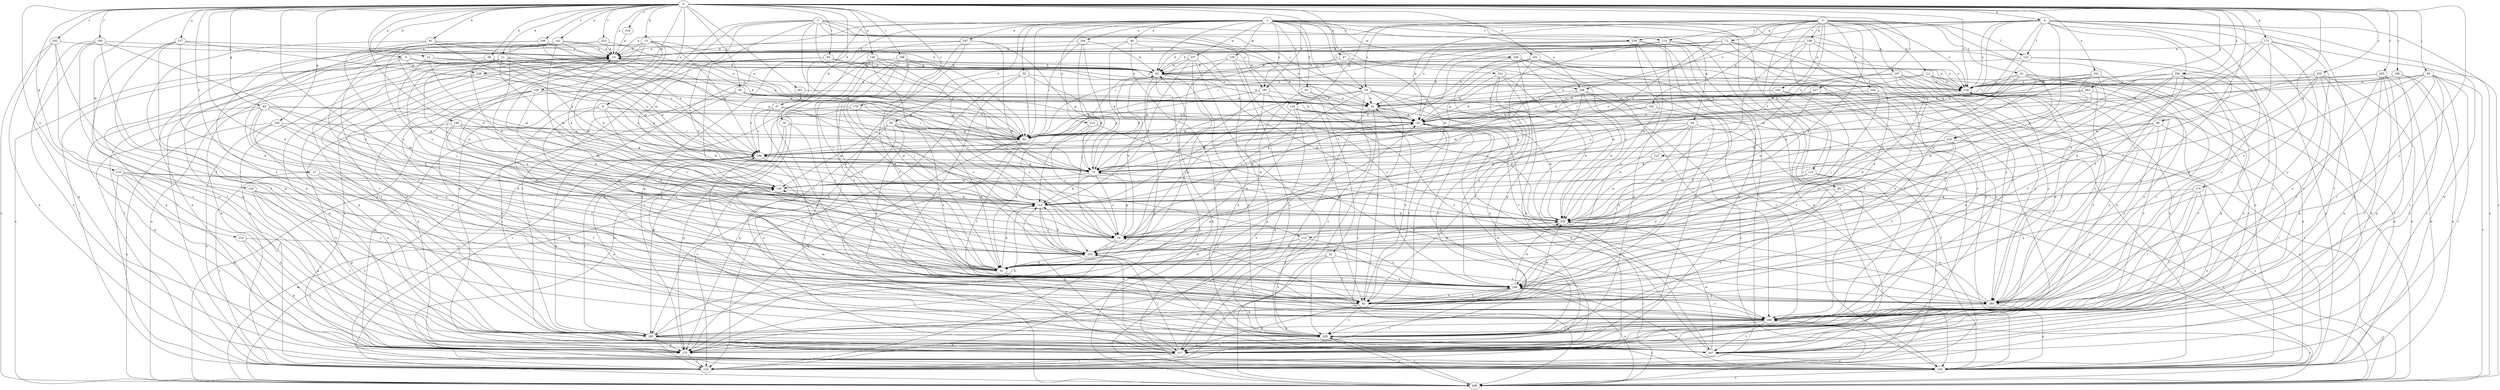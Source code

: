 strict digraph  {
0;
1;
2;
3;
4;
5;
9;
10;
11;
12;
13;
16;
20;
27;
29;
30;
37;
39;
40;
41;
47;
48;
50;
51;
52;
54;
55;
60;
61;
62;
63;
64;
71;
72;
81;
82;
83;
86;
92;
93;
103;
104;
107;
109;
110;
111;
112;
113;
114;
123;
124;
126;
129;
133;
135;
137;
140;
141;
145;
148;
154;
160;
162;
163;
165;
170;
171;
174;
175;
179;
183;
185;
186;
195;
196;
198;
202;
205;
206;
207;
210;
212;
214;
215;
216;
217;
218;
223;
227;
228;
229;
230;
236;
237;
238;
239;
241;
244;
247;
248;
249;
251;
255;
256;
260;
263;
267;
269;
0 -> 4  [label=a];
0 -> 5  [label=a];
0 -> 9  [label=a];
0 -> 10  [label=a];
0 -> 11  [label=b];
0 -> 12  [label=b];
0 -> 13  [label=b];
0 -> 27  [label=c];
0 -> 37  [label=d];
0 -> 39  [label=d];
0 -> 40  [label=d];
0 -> 41  [label=d];
0 -> 47  [label=e];
0 -> 63  [label=g];
0 -> 81  [label=h];
0 -> 83  [label=i];
0 -> 86  [label=i];
0 -> 93  [label=j];
0 -> 103  [label=j];
0 -> 126  [label=m];
0 -> 137  [label=n];
0 -> 140  [label=n];
0 -> 141  [label=n];
0 -> 148  [label=o];
0 -> 154  [label=o];
0 -> 160  [label=p];
0 -> 170  [label=q];
0 -> 171  [label=q];
0 -> 174  [label=q];
0 -> 179  [label=r];
0 -> 183  [label=r];
0 -> 185  [label=r];
0 -> 195  [label=s];
0 -> 198  [label=t];
0 -> 202  [label=t];
0 -> 205  [label=t];
0 -> 206  [label=t];
0 -> 210  [label=u];
0 -> 218  [label=v];
0 -> 223  [label=v];
0 -> 227  [label=v];
0 -> 230  [label=w];
0 -> 241  [label=x];
0 -> 251  [label=y];
0 -> 255  [label=y];
0 -> 256  [label=y];
0 -> 260  [label=y];
0 -> 263  [label=z];
0 -> 267  [label=z];
1 -> 16  [label=b];
1 -> 29  [label=c];
1 -> 48  [label=e];
1 -> 50  [label=e];
1 -> 51  [label=e];
1 -> 52  [label=f];
1 -> 54  [label=f];
1 -> 55  [label=f];
1 -> 60  [label=f];
1 -> 64  [label=g];
1 -> 82  [label=h];
1 -> 92  [label=i];
1 -> 114  [label=l];
1 -> 129  [label=m];
1 -> 145  [label=n];
1 -> 175  [label=q];
1 -> 186  [label=r];
1 -> 195  [label=s];
1 -> 212  [label=u];
1 -> 214  [label=u];
1 -> 236  [label=w];
1 -> 237  [label=w];
1 -> 238  [label=w];
1 -> 244  [label=x];
1 -> 247  [label=x];
1 -> 248  [label=x];
2 -> 20  [label=b];
2 -> 29  [label=c];
2 -> 61  [label=f];
2 -> 71  [label=g];
2 -> 72  [label=g];
2 -> 104  [label=k];
2 -> 107  [label=k];
2 -> 109  [label=k];
2 -> 110  [label=k];
2 -> 111  [label=k];
2 -> 112  [label=k];
2 -> 114  [label=l];
2 -> 123  [label=l];
2 -> 133  [label=m];
2 -> 154  [label=o];
2 -> 162  [label=p];
2 -> 163  [label=p];
2 -> 175  [label=q];
2 -> 215  [label=u];
2 -> 216  [label=u];
3 -> 20  [label=b];
3 -> 29  [label=c];
3 -> 72  [label=g];
3 -> 92  [label=i];
3 -> 112  [label=k];
3 -> 133  [label=m];
3 -> 135  [label=m];
3 -> 175  [label=q];
3 -> 195  [label=s];
3 -> 207  [label=t];
3 -> 228  [label=v];
4 -> 10  [label=a];
4 -> 62  [label=f];
4 -> 72  [label=g];
4 -> 123  [label=l];
4 -> 124  [label=l];
4 -> 145  [label=n];
4 -> 154  [label=o];
4 -> 186  [label=r];
4 -> 196  [label=s];
4 -> 207  [label=t];
4 -> 216  [label=u];
4 -> 217  [label=u];
4 -> 228  [label=v];
4 -> 248  [label=x];
4 -> 269  [label=z];
5 -> 20  [label=b];
5 -> 41  [label=d];
5 -> 124  [label=l];
5 -> 238  [label=w];
5 -> 248  [label=x];
9 -> 20  [label=b];
9 -> 30  [label=c];
9 -> 92  [label=i];
9 -> 113  [label=k];
9 -> 186  [label=r];
9 -> 249  [label=x];
10 -> 82  [label=h];
10 -> 124  [label=l];
10 -> 165  [label=p];
11 -> 72  [label=g];
11 -> 82  [label=h];
11 -> 103  [label=j];
11 -> 124  [label=l];
11 -> 135  [label=m];
11 -> 154  [label=o];
11 -> 196  [label=s];
11 -> 239  [label=w];
11 -> 269  [label=z];
12 -> 51  [label=e];
12 -> 82  [label=h];
12 -> 113  [label=k];
12 -> 135  [label=m];
13 -> 10  [label=a];
13 -> 51  [label=e];
13 -> 103  [label=j];
13 -> 113  [label=k];
13 -> 124  [label=l];
13 -> 196  [label=s];
13 -> 207  [label=t];
13 -> 239  [label=w];
16 -> 92  [label=i];
16 -> 165  [label=p];
16 -> 175  [label=q];
16 -> 207  [label=t];
20 -> 10  [label=a];
20 -> 62  [label=f];
20 -> 72  [label=g];
20 -> 92  [label=i];
20 -> 154  [label=o];
20 -> 165  [label=p];
20 -> 196  [label=s];
27 -> 62  [label=f];
27 -> 124  [label=l];
27 -> 135  [label=m];
27 -> 186  [label=r];
29 -> 30  [label=c];
29 -> 51  [label=e];
29 -> 72  [label=g];
29 -> 113  [label=k];
29 -> 186  [label=r];
29 -> 217  [label=u];
29 -> 229  [label=v];
29 -> 239  [label=w];
29 -> 269  [label=z];
30 -> 20  [label=b];
30 -> 72  [label=g];
30 -> 82  [label=h];
30 -> 103  [label=j];
30 -> 124  [label=l];
37 -> 20  [label=b];
37 -> 30  [label=c];
37 -> 186  [label=r];
37 -> 196  [label=s];
39 -> 72  [label=g];
39 -> 82  [label=h];
39 -> 113  [label=k];
39 -> 175  [label=q];
39 -> 196  [label=s];
40 -> 20  [label=b];
40 -> 51  [label=e];
40 -> 72  [label=g];
40 -> 92  [label=i];
40 -> 145  [label=n];
40 -> 165  [label=p];
41 -> 10  [label=a];
41 -> 113  [label=k];
41 -> 135  [label=m];
41 -> 217  [label=u];
41 -> 239  [label=w];
41 -> 249  [label=x];
47 -> 82  [label=h];
47 -> 135  [label=m];
47 -> 239  [label=w];
48 -> 10  [label=a];
48 -> 20  [label=b];
48 -> 72  [label=g];
48 -> 145  [label=n];
48 -> 229  [label=v];
50 -> 41  [label=d];
50 -> 92  [label=i];
50 -> 103  [label=j];
50 -> 135  [label=m];
50 -> 175  [label=q];
50 -> 217  [label=u];
50 -> 229  [label=v];
50 -> 249  [label=x];
51 -> 20  [label=b];
51 -> 165  [label=p];
51 -> 239  [label=w];
51 -> 269  [label=z];
52 -> 41  [label=d];
52 -> 62  [label=f];
52 -> 124  [label=l];
52 -> 229  [label=v];
52 -> 260  [label=y];
54 -> 51  [label=e];
54 -> 62  [label=f];
54 -> 175  [label=q];
55 -> 72  [label=g];
55 -> 92  [label=i];
55 -> 124  [label=l];
55 -> 154  [label=o];
55 -> 165  [label=p];
55 -> 186  [label=r];
60 -> 113  [label=k];
60 -> 145  [label=n];
60 -> 229  [label=v];
60 -> 269  [label=z];
61 -> 30  [label=c];
61 -> 62  [label=f];
61 -> 154  [label=o];
61 -> 186  [label=r];
61 -> 196  [label=s];
61 -> 239  [label=w];
61 -> 260  [label=y];
61 -> 269  [label=z];
62 -> 51  [label=e];
62 -> 217  [label=u];
62 -> 229  [label=v];
62 -> 239  [label=w];
62 -> 249  [label=x];
63 -> 20  [label=b];
63 -> 41  [label=d];
63 -> 124  [label=l];
63 -> 135  [label=m];
63 -> 175  [label=q];
63 -> 196  [label=s];
63 -> 249  [label=x];
63 -> 260  [label=y];
64 -> 62  [label=f];
64 -> 92  [label=i];
64 -> 103  [label=j];
64 -> 239  [label=w];
64 -> 249  [label=x];
64 -> 269  [label=z];
71 -> 10  [label=a];
71 -> 82  [label=h];
71 -> 92  [label=i];
71 -> 145  [label=n];
71 -> 196  [label=s];
71 -> 217  [label=u];
71 -> 229  [label=v];
72 -> 20  [label=b];
72 -> 30  [label=c];
72 -> 82  [label=h];
72 -> 113  [label=k];
72 -> 135  [label=m];
81 -> 10  [label=a];
81 -> 30  [label=c];
81 -> 72  [label=g];
81 -> 165  [label=p];
81 -> 196  [label=s];
82 -> 154  [label=o];
82 -> 175  [label=q];
82 -> 196  [label=s];
82 -> 229  [label=v];
82 -> 269  [label=z];
83 -> 82  [label=h];
83 -> 92  [label=i];
83 -> 260  [label=y];
83 -> 269  [label=z];
86 -> 62  [label=f];
86 -> 92  [label=i];
86 -> 113  [label=k];
86 -> 207  [label=t];
86 -> 249  [label=x];
86 -> 260  [label=y];
92 -> 10  [label=a];
92 -> 62  [label=f];
92 -> 175  [label=q];
92 -> 196  [label=s];
92 -> 269  [label=z];
93 -> 20  [label=b];
93 -> 30  [label=c];
93 -> 124  [label=l];
93 -> 154  [label=o];
93 -> 186  [label=r];
93 -> 207  [label=t];
93 -> 229  [label=v];
93 -> 260  [label=y];
93 -> 269  [label=z];
103 -> 41  [label=d];
103 -> 113  [label=k];
104 -> 51  [label=e];
104 -> 103  [label=j];
104 -> 269  [label=z];
107 -> 20  [label=b];
107 -> 41  [label=d];
107 -> 51  [label=e];
107 -> 62  [label=f];
107 -> 154  [label=o];
107 -> 186  [label=r];
107 -> 260  [label=y];
109 -> 10  [label=a];
109 -> 30  [label=c];
109 -> 82  [label=h];
109 -> 103  [label=j];
109 -> 145  [label=n];
109 -> 186  [label=r];
109 -> 249  [label=x];
110 -> 41  [label=d];
110 -> 124  [label=l];
110 -> 135  [label=m];
110 -> 186  [label=r];
111 -> 20  [label=b];
111 -> 92  [label=i];
111 -> 145  [label=n];
111 -> 154  [label=o];
111 -> 207  [label=t];
111 -> 217  [label=u];
111 -> 260  [label=y];
112 -> 41  [label=d];
112 -> 103  [label=j];
112 -> 229  [label=v];
112 -> 249  [label=x];
113 -> 20  [label=b];
113 -> 103  [label=j];
113 -> 196  [label=s];
113 -> 217  [label=u];
113 -> 239  [label=w];
114 -> 10  [label=a];
114 -> 20  [label=b];
114 -> 72  [label=g];
114 -> 92  [label=i];
114 -> 124  [label=l];
114 -> 145  [label=n];
114 -> 217  [label=u];
114 -> 249  [label=x];
114 -> 260  [label=y];
123 -> 82  [label=h];
123 -> 135  [label=m];
123 -> 145  [label=n];
123 -> 260  [label=y];
124 -> 10  [label=a];
124 -> 82  [label=h];
126 -> 113  [label=k];
126 -> 165  [label=p];
126 -> 175  [label=q];
126 -> 207  [label=t];
126 -> 249  [label=x];
129 -> 72  [label=g];
129 -> 82  [label=h];
129 -> 154  [label=o];
129 -> 217  [label=u];
129 -> 249  [label=x];
133 -> 20  [label=b];
133 -> 30  [label=c];
133 -> 41  [label=d];
133 -> 175  [label=q];
133 -> 207  [label=t];
133 -> 239  [label=w];
133 -> 260  [label=y];
135 -> 10  [label=a];
135 -> 113  [label=k];
135 -> 154  [label=o];
137 -> 10  [label=a];
137 -> 41  [label=d];
137 -> 62  [label=f];
137 -> 92  [label=i];
137 -> 217  [label=u];
137 -> 229  [label=v];
140 -> 20  [label=b];
140 -> 30  [label=c];
140 -> 41  [label=d];
140 -> 72  [label=g];
140 -> 82  [label=h];
140 -> 92  [label=i];
140 -> 186  [label=r];
140 -> 260  [label=y];
141 -> 10  [label=a];
141 -> 30  [label=c];
141 -> 72  [label=g];
141 -> 82  [label=h];
141 -> 103  [label=j];
141 -> 113  [label=k];
141 -> 165  [label=p];
141 -> 186  [label=r];
145 -> 10  [label=a];
145 -> 186  [label=r];
145 -> 249  [label=x];
145 -> 269  [label=z];
148 -> 41  [label=d];
148 -> 72  [label=g];
148 -> 92  [label=i];
148 -> 113  [label=k];
148 -> 135  [label=m];
148 -> 186  [label=r];
148 -> 217  [label=u];
154 -> 51  [label=e];
154 -> 186  [label=r];
154 -> 229  [label=v];
160 -> 41  [label=d];
160 -> 62  [label=f];
160 -> 92  [label=i];
160 -> 145  [label=n];
160 -> 217  [label=u];
160 -> 269  [label=z];
162 -> 20  [label=b];
162 -> 72  [label=g];
162 -> 124  [label=l];
163 -> 20  [label=b];
163 -> 41  [label=d];
163 -> 51  [label=e];
163 -> 229  [label=v];
165 -> 10  [label=a];
165 -> 113  [label=k];
165 -> 124  [label=l];
165 -> 175  [label=q];
165 -> 196  [label=s];
165 -> 207  [label=t];
165 -> 217  [label=u];
170 -> 124  [label=l];
170 -> 135  [label=m];
170 -> 175  [label=q];
170 -> 217  [label=u];
170 -> 239  [label=w];
170 -> 260  [label=y];
171 -> 10  [label=a];
171 -> 41  [label=d];
171 -> 113  [label=k];
171 -> 229  [label=v];
171 -> 239  [label=w];
171 -> 260  [label=y];
171 -> 269  [label=z];
174 -> 113  [label=k];
174 -> 186  [label=r];
174 -> 217  [label=u];
174 -> 229  [label=v];
174 -> 249  [label=x];
175 -> 124  [label=l];
179 -> 20  [label=b];
179 -> 30  [label=c];
179 -> 103  [label=j];
179 -> 124  [label=l];
179 -> 145  [label=n];
183 -> 10  [label=a];
183 -> 30  [label=c];
183 -> 62  [label=f];
183 -> 145  [label=n];
183 -> 175  [label=q];
183 -> 207  [label=t];
185 -> 92  [label=i];
185 -> 145  [label=n];
185 -> 154  [label=o];
185 -> 175  [label=q];
185 -> 207  [label=t];
186 -> 135  [label=m];
186 -> 154  [label=o];
186 -> 165  [label=p];
186 -> 207  [label=t];
186 -> 217  [label=u];
186 -> 229  [label=v];
195 -> 51  [label=e];
195 -> 62  [label=f];
195 -> 92  [label=i];
195 -> 103  [label=j];
195 -> 269  [label=z];
196 -> 72  [label=g];
196 -> 165  [label=p];
196 -> 217  [label=u];
196 -> 229  [label=v];
196 -> 269  [label=z];
198 -> 30  [label=c];
198 -> 41  [label=d];
198 -> 62  [label=f];
198 -> 82  [label=h];
198 -> 92  [label=i];
198 -> 103  [label=j];
198 -> 154  [label=o];
198 -> 249  [label=x];
198 -> 269  [label=z];
202 -> 10  [label=a];
202 -> 62  [label=f];
202 -> 145  [label=n];
202 -> 217  [label=u];
202 -> 269  [label=z];
205 -> 20  [label=b];
205 -> 145  [label=n];
205 -> 154  [label=o];
205 -> 175  [label=q];
205 -> 186  [label=r];
205 -> 207  [label=t];
205 -> 217  [label=u];
206 -> 10  [label=a];
206 -> 30  [label=c];
206 -> 92  [label=i];
206 -> 196  [label=s];
206 -> 229  [label=v];
207 -> 20  [label=b];
207 -> 103  [label=j];
207 -> 145  [label=n];
207 -> 196  [label=s];
207 -> 239  [label=w];
210 -> 103  [label=j];
210 -> 175  [label=q];
210 -> 217  [label=u];
212 -> 30  [label=c];
212 -> 41  [label=d];
212 -> 92  [label=i];
212 -> 239  [label=w];
214 -> 20  [label=b];
214 -> 124  [label=l];
214 -> 154  [label=o];
214 -> 207  [label=t];
214 -> 217  [label=u];
214 -> 249  [label=x];
215 -> 72  [label=g];
215 -> 239  [label=w];
215 -> 269  [label=z];
216 -> 30  [label=c];
216 -> 62  [label=f];
216 -> 145  [label=n];
216 -> 196  [label=s];
216 -> 239  [label=w];
217 -> 20  [label=b];
217 -> 103  [label=j];
217 -> 113  [label=k];
217 -> 124  [label=l];
218 -> 10  [label=a];
223 -> 10  [label=a];
223 -> 51  [label=e];
223 -> 145  [label=n];
223 -> 175  [label=q];
227 -> 20  [label=b];
227 -> 51  [label=e];
227 -> 196  [label=s];
227 -> 239  [label=w];
227 -> 249  [label=x];
228 -> 10  [label=a];
228 -> 51  [label=e];
228 -> 92  [label=i];
228 -> 145  [label=n];
228 -> 175  [label=q];
228 -> 217  [label=u];
228 -> 239  [label=w];
229 -> 10  [label=a];
229 -> 20  [label=b];
229 -> 145  [label=n];
229 -> 154  [label=o];
229 -> 196  [label=s];
229 -> 217  [label=u];
229 -> 269  [label=z];
230 -> 41  [label=d];
230 -> 51  [label=e];
230 -> 175  [label=q];
230 -> 186  [label=r];
230 -> 196  [label=s];
230 -> 229  [label=v];
236 -> 82  [label=h];
236 -> 103  [label=j];
236 -> 154  [label=o];
236 -> 165  [label=p];
236 -> 186  [label=r];
236 -> 239  [label=w];
237 -> 51  [label=e];
237 -> 72  [label=g];
237 -> 82  [label=h];
237 -> 103  [label=j];
237 -> 113  [label=k];
237 -> 229  [label=v];
238 -> 72  [label=g];
238 -> 154  [label=o];
238 -> 165  [label=p];
238 -> 175  [label=q];
239 -> 30  [label=c];
239 -> 82  [label=h];
239 -> 269  [label=z];
241 -> 20  [label=b];
241 -> 103  [label=j];
241 -> 113  [label=k];
241 -> 145  [label=n];
241 -> 154  [label=o];
241 -> 239  [label=w];
244 -> 10  [label=a];
244 -> 62  [label=f];
244 -> 82  [label=h];
244 -> 92  [label=i];
244 -> 113  [label=k];
247 -> 10  [label=a];
247 -> 41  [label=d];
247 -> 62  [label=f];
247 -> 72  [label=g];
247 -> 124  [label=l];
247 -> 239  [label=w];
248 -> 51  [label=e];
248 -> 62  [label=f];
248 -> 135  [label=m];
248 -> 186  [label=r];
248 -> 239  [label=w];
248 -> 269  [label=z];
249 -> 30  [label=c];
249 -> 62  [label=f];
249 -> 124  [label=l];
249 -> 165  [label=p];
249 -> 186  [label=r];
249 -> 239  [label=w];
249 -> 260  [label=y];
251 -> 51  [label=e];
251 -> 62  [label=f];
251 -> 72  [label=g];
251 -> 82  [label=h];
251 -> 92  [label=i];
251 -> 124  [label=l];
251 -> 207  [label=t];
255 -> 30  [label=c];
255 -> 41  [label=d];
255 -> 145  [label=n];
255 -> 154  [label=o];
255 -> 175  [label=q];
255 -> 207  [label=t];
255 -> 239  [label=w];
256 -> 20  [label=b];
256 -> 41  [label=d];
256 -> 62  [label=f];
256 -> 154  [label=o];
256 -> 175  [label=q];
256 -> 186  [label=r];
256 -> 217  [label=u];
256 -> 249  [label=x];
256 -> 260  [label=y];
260 -> 20  [label=b];
260 -> 72  [label=g];
260 -> 145  [label=n];
260 -> 154  [label=o];
260 -> 186  [label=r];
260 -> 239  [label=w];
263 -> 51  [label=e];
263 -> 92  [label=i];
263 -> 239  [label=w];
263 -> 260  [label=y];
267 -> 51  [label=e];
267 -> 196  [label=s];
269 -> 10  [label=a];
269 -> 135  [label=m];
269 -> 186  [label=r];
269 -> 229  [label=v];
269 -> 249  [label=x];
}
